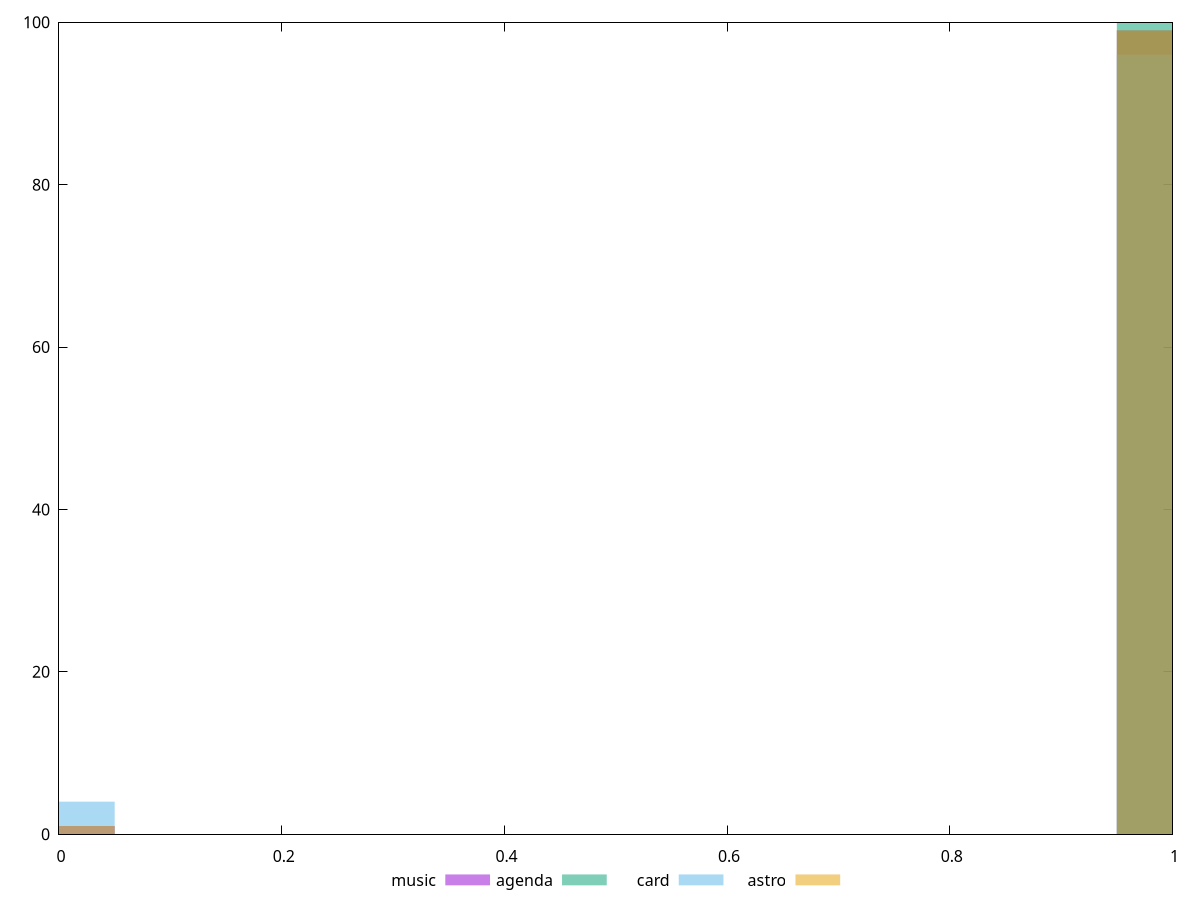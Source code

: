 reset

$music <<EOF
0 1
1 99
EOF

$agenda <<EOF
1 100
EOF

$card <<EOF
0 4
1 96
EOF

$astro <<EOF
0 1
1 99
EOF

set key outside below
set boxwidth 0.1
set xrange [0:1]
set yrange [0:100]
set trange [0:100]
set style fill transparent solid 0.5 noborder
set terminal svg size 640, 520 enhanced background rgb 'white'
set output "reports/report_00031_2021-02-24T23-18-18.084Z/server-response-time/comparison/histogram/all_score.svg"

plot $music title "music" with boxes, \
     $agenda title "agenda" with boxes, \
     $card title "card" with boxes, \
     $astro title "astro" with boxes

reset
